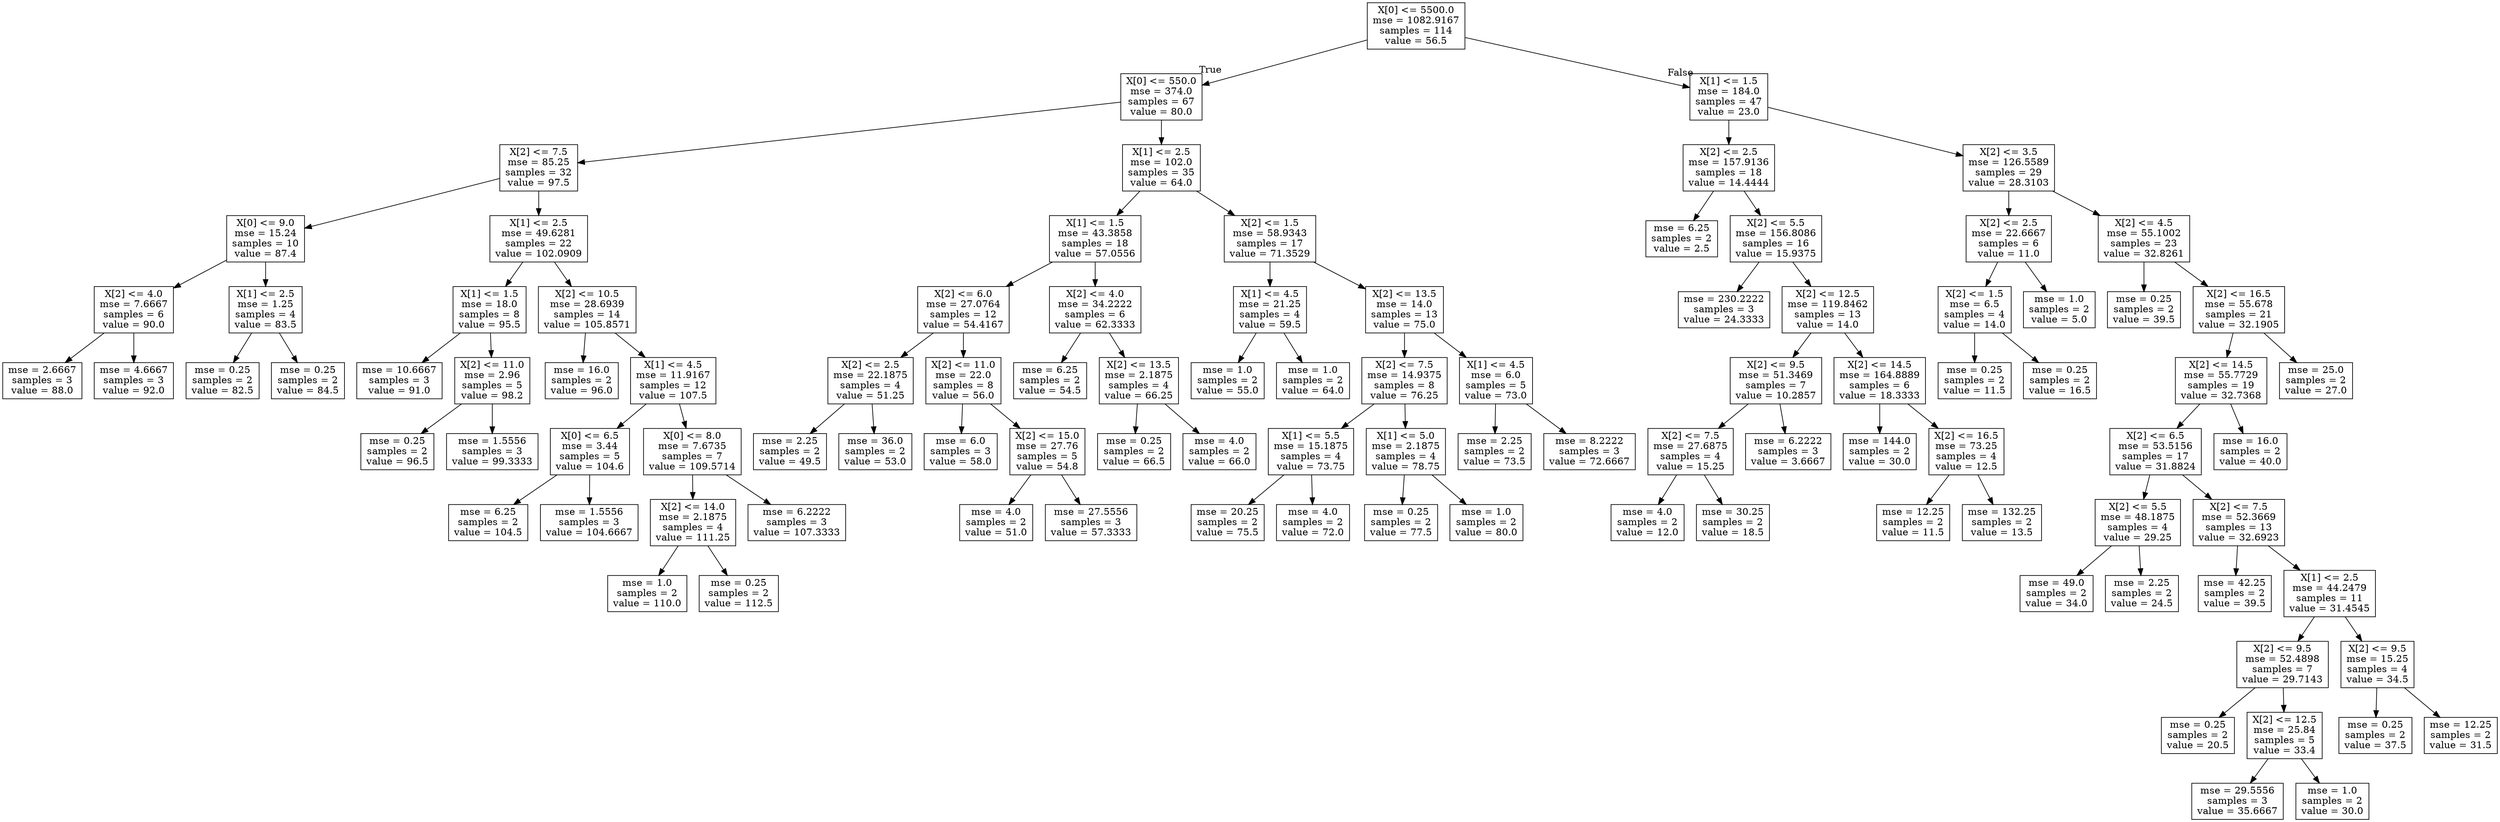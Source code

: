 digraph Tree {
node [shape=box] ;
0 [label="X[0] <= 5500.0\nmse = 1082.9167\nsamples = 114\nvalue = 56.5"] ;
1 [label="X[0] <= 550.0\nmse = 374.0\nsamples = 67\nvalue = 80.0"] ;
0 -> 1 [labeldistance=2.5, labelangle=45, headlabel="True"] ;
2 [label="X[2] <= 7.5\nmse = 85.25\nsamples = 32\nvalue = 97.5"] ;
1 -> 2 ;
3 [label="X[0] <= 9.0\nmse = 15.24\nsamples = 10\nvalue = 87.4"] ;
2 -> 3 ;
4 [label="X[2] <= 4.0\nmse = 7.6667\nsamples = 6\nvalue = 90.0"] ;
3 -> 4 ;
5 [label="mse = 2.6667\nsamples = 3\nvalue = 88.0"] ;
4 -> 5 ;
6 [label="mse = 4.6667\nsamples = 3\nvalue = 92.0"] ;
4 -> 6 ;
7 [label="X[1] <= 2.5\nmse = 1.25\nsamples = 4\nvalue = 83.5"] ;
3 -> 7 ;
8 [label="mse = 0.25\nsamples = 2\nvalue = 82.5"] ;
7 -> 8 ;
9 [label="mse = 0.25\nsamples = 2\nvalue = 84.5"] ;
7 -> 9 ;
10 [label="X[1] <= 2.5\nmse = 49.6281\nsamples = 22\nvalue = 102.0909"] ;
2 -> 10 ;
11 [label="X[1] <= 1.5\nmse = 18.0\nsamples = 8\nvalue = 95.5"] ;
10 -> 11 ;
12 [label="mse = 10.6667\nsamples = 3\nvalue = 91.0"] ;
11 -> 12 ;
13 [label="X[2] <= 11.0\nmse = 2.96\nsamples = 5\nvalue = 98.2"] ;
11 -> 13 ;
14 [label="mse = 0.25\nsamples = 2\nvalue = 96.5"] ;
13 -> 14 ;
15 [label="mse = 1.5556\nsamples = 3\nvalue = 99.3333"] ;
13 -> 15 ;
16 [label="X[2] <= 10.5\nmse = 28.6939\nsamples = 14\nvalue = 105.8571"] ;
10 -> 16 ;
17 [label="mse = 16.0\nsamples = 2\nvalue = 96.0"] ;
16 -> 17 ;
18 [label="X[1] <= 4.5\nmse = 11.9167\nsamples = 12\nvalue = 107.5"] ;
16 -> 18 ;
19 [label="X[0] <= 6.5\nmse = 3.44\nsamples = 5\nvalue = 104.6"] ;
18 -> 19 ;
20 [label="mse = 6.25\nsamples = 2\nvalue = 104.5"] ;
19 -> 20 ;
21 [label="mse = 1.5556\nsamples = 3\nvalue = 104.6667"] ;
19 -> 21 ;
22 [label="X[0] <= 8.0\nmse = 7.6735\nsamples = 7\nvalue = 109.5714"] ;
18 -> 22 ;
23 [label="X[2] <= 14.0\nmse = 2.1875\nsamples = 4\nvalue = 111.25"] ;
22 -> 23 ;
24 [label="mse = 1.0\nsamples = 2\nvalue = 110.0"] ;
23 -> 24 ;
25 [label="mse = 0.25\nsamples = 2\nvalue = 112.5"] ;
23 -> 25 ;
26 [label="mse = 6.2222\nsamples = 3\nvalue = 107.3333"] ;
22 -> 26 ;
27 [label="X[1] <= 2.5\nmse = 102.0\nsamples = 35\nvalue = 64.0"] ;
1 -> 27 ;
28 [label="X[1] <= 1.5\nmse = 43.3858\nsamples = 18\nvalue = 57.0556"] ;
27 -> 28 ;
29 [label="X[2] <= 6.0\nmse = 27.0764\nsamples = 12\nvalue = 54.4167"] ;
28 -> 29 ;
30 [label="X[2] <= 2.5\nmse = 22.1875\nsamples = 4\nvalue = 51.25"] ;
29 -> 30 ;
31 [label="mse = 2.25\nsamples = 2\nvalue = 49.5"] ;
30 -> 31 ;
32 [label="mse = 36.0\nsamples = 2\nvalue = 53.0"] ;
30 -> 32 ;
33 [label="X[2] <= 11.0\nmse = 22.0\nsamples = 8\nvalue = 56.0"] ;
29 -> 33 ;
34 [label="mse = 6.0\nsamples = 3\nvalue = 58.0"] ;
33 -> 34 ;
35 [label="X[2] <= 15.0\nmse = 27.76\nsamples = 5\nvalue = 54.8"] ;
33 -> 35 ;
36 [label="mse = 4.0\nsamples = 2\nvalue = 51.0"] ;
35 -> 36 ;
37 [label="mse = 27.5556\nsamples = 3\nvalue = 57.3333"] ;
35 -> 37 ;
38 [label="X[2] <= 4.0\nmse = 34.2222\nsamples = 6\nvalue = 62.3333"] ;
28 -> 38 ;
39 [label="mse = 6.25\nsamples = 2\nvalue = 54.5"] ;
38 -> 39 ;
40 [label="X[2] <= 13.5\nmse = 2.1875\nsamples = 4\nvalue = 66.25"] ;
38 -> 40 ;
41 [label="mse = 0.25\nsamples = 2\nvalue = 66.5"] ;
40 -> 41 ;
42 [label="mse = 4.0\nsamples = 2\nvalue = 66.0"] ;
40 -> 42 ;
43 [label="X[2] <= 1.5\nmse = 58.9343\nsamples = 17\nvalue = 71.3529"] ;
27 -> 43 ;
44 [label="X[1] <= 4.5\nmse = 21.25\nsamples = 4\nvalue = 59.5"] ;
43 -> 44 ;
45 [label="mse = 1.0\nsamples = 2\nvalue = 55.0"] ;
44 -> 45 ;
46 [label="mse = 1.0\nsamples = 2\nvalue = 64.0"] ;
44 -> 46 ;
47 [label="X[2] <= 13.5\nmse = 14.0\nsamples = 13\nvalue = 75.0"] ;
43 -> 47 ;
48 [label="X[2] <= 7.5\nmse = 14.9375\nsamples = 8\nvalue = 76.25"] ;
47 -> 48 ;
49 [label="X[1] <= 5.5\nmse = 15.1875\nsamples = 4\nvalue = 73.75"] ;
48 -> 49 ;
50 [label="mse = 20.25\nsamples = 2\nvalue = 75.5"] ;
49 -> 50 ;
51 [label="mse = 4.0\nsamples = 2\nvalue = 72.0"] ;
49 -> 51 ;
52 [label="X[1] <= 5.0\nmse = 2.1875\nsamples = 4\nvalue = 78.75"] ;
48 -> 52 ;
53 [label="mse = 0.25\nsamples = 2\nvalue = 77.5"] ;
52 -> 53 ;
54 [label="mse = 1.0\nsamples = 2\nvalue = 80.0"] ;
52 -> 54 ;
55 [label="X[1] <= 4.5\nmse = 6.0\nsamples = 5\nvalue = 73.0"] ;
47 -> 55 ;
56 [label="mse = 2.25\nsamples = 2\nvalue = 73.5"] ;
55 -> 56 ;
57 [label="mse = 8.2222\nsamples = 3\nvalue = 72.6667"] ;
55 -> 57 ;
58 [label="X[1] <= 1.5\nmse = 184.0\nsamples = 47\nvalue = 23.0"] ;
0 -> 58 [labeldistance=2.5, labelangle=-45, headlabel="False"] ;
59 [label="X[2] <= 2.5\nmse = 157.9136\nsamples = 18\nvalue = 14.4444"] ;
58 -> 59 ;
60 [label="mse = 6.25\nsamples = 2\nvalue = 2.5"] ;
59 -> 60 ;
61 [label="X[2] <= 5.5\nmse = 156.8086\nsamples = 16\nvalue = 15.9375"] ;
59 -> 61 ;
62 [label="mse = 230.2222\nsamples = 3\nvalue = 24.3333"] ;
61 -> 62 ;
63 [label="X[2] <= 12.5\nmse = 119.8462\nsamples = 13\nvalue = 14.0"] ;
61 -> 63 ;
64 [label="X[2] <= 9.5\nmse = 51.3469\nsamples = 7\nvalue = 10.2857"] ;
63 -> 64 ;
65 [label="X[2] <= 7.5\nmse = 27.6875\nsamples = 4\nvalue = 15.25"] ;
64 -> 65 ;
66 [label="mse = 4.0\nsamples = 2\nvalue = 12.0"] ;
65 -> 66 ;
67 [label="mse = 30.25\nsamples = 2\nvalue = 18.5"] ;
65 -> 67 ;
68 [label="mse = 6.2222\nsamples = 3\nvalue = 3.6667"] ;
64 -> 68 ;
69 [label="X[2] <= 14.5\nmse = 164.8889\nsamples = 6\nvalue = 18.3333"] ;
63 -> 69 ;
70 [label="mse = 144.0\nsamples = 2\nvalue = 30.0"] ;
69 -> 70 ;
71 [label="X[2] <= 16.5\nmse = 73.25\nsamples = 4\nvalue = 12.5"] ;
69 -> 71 ;
72 [label="mse = 12.25\nsamples = 2\nvalue = 11.5"] ;
71 -> 72 ;
73 [label="mse = 132.25\nsamples = 2\nvalue = 13.5"] ;
71 -> 73 ;
74 [label="X[2] <= 3.5\nmse = 126.5589\nsamples = 29\nvalue = 28.3103"] ;
58 -> 74 ;
75 [label="X[2] <= 2.5\nmse = 22.6667\nsamples = 6\nvalue = 11.0"] ;
74 -> 75 ;
76 [label="X[2] <= 1.5\nmse = 6.5\nsamples = 4\nvalue = 14.0"] ;
75 -> 76 ;
77 [label="mse = 0.25\nsamples = 2\nvalue = 11.5"] ;
76 -> 77 ;
78 [label="mse = 0.25\nsamples = 2\nvalue = 16.5"] ;
76 -> 78 ;
79 [label="mse = 1.0\nsamples = 2\nvalue = 5.0"] ;
75 -> 79 ;
80 [label="X[2] <= 4.5\nmse = 55.1002\nsamples = 23\nvalue = 32.8261"] ;
74 -> 80 ;
81 [label="mse = 0.25\nsamples = 2\nvalue = 39.5"] ;
80 -> 81 ;
82 [label="X[2] <= 16.5\nmse = 55.678\nsamples = 21\nvalue = 32.1905"] ;
80 -> 82 ;
83 [label="X[2] <= 14.5\nmse = 55.7729\nsamples = 19\nvalue = 32.7368"] ;
82 -> 83 ;
84 [label="X[2] <= 6.5\nmse = 53.5156\nsamples = 17\nvalue = 31.8824"] ;
83 -> 84 ;
85 [label="X[2] <= 5.5\nmse = 48.1875\nsamples = 4\nvalue = 29.25"] ;
84 -> 85 ;
86 [label="mse = 49.0\nsamples = 2\nvalue = 34.0"] ;
85 -> 86 ;
87 [label="mse = 2.25\nsamples = 2\nvalue = 24.5"] ;
85 -> 87 ;
88 [label="X[2] <= 7.5\nmse = 52.3669\nsamples = 13\nvalue = 32.6923"] ;
84 -> 88 ;
89 [label="mse = 42.25\nsamples = 2\nvalue = 39.5"] ;
88 -> 89 ;
90 [label="X[1] <= 2.5\nmse = 44.2479\nsamples = 11\nvalue = 31.4545"] ;
88 -> 90 ;
91 [label="X[2] <= 9.5\nmse = 52.4898\nsamples = 7\nvalue = 29.7143"] ;
90 -> 91 ;
92 [label="mse = 0.25\nsamples = 2\nvalue = 20.5"] ;
91 -> 92 ;
93 [label="X[2] <= 12.5\nmse = 25.84\nsamples = 5\nvalue = 33.4"] ;
91 -> 93 ;
94 [label="mse = 29.5556\nsamples = 3\nvalue = 35.6667"] ;
93 -> 94 ;
95 [label="mse = 1.0\nsamples = 2\nvalue = 30.0"] ;
93 -> 95 ;
96 [label="X[2] <= 9.5\nmse = 15.25\nsamples = 4\nvalue = 34.5"] ;
90 -> 96 ;
97 [label="mse = 0.25\nsamples = 2\nvalue = 37.5"] ;
96 -> 97 ;
98 [label="mse = 12.25\nsamples = 2\nvalue = 31.5"] ;
96 -> 98 ;
99 [label="mse = 16.0\nsamples = 2\nvalue = 40.0"] ;
83 -> 99 ;
100 [label="mse = 25.0\nsamples = 2\nvalue = 27.0"] ;
82 -> 100 ;
}